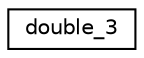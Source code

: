 digraph "Graphical Class Hierarchy"
{
  edge [fontname="Helvetica",fontsize="10",labelfontname="Helvetica",labelfontsize="10"];
  node [fontname="Helvetica",fontsize="10",shape=record];
  rankdir="LR";
  Node1 [label="double_3",height=0.2,width=0.4,color="black", fillcolor="white", style="filled",URL="$classdouble__3.html"];
}
